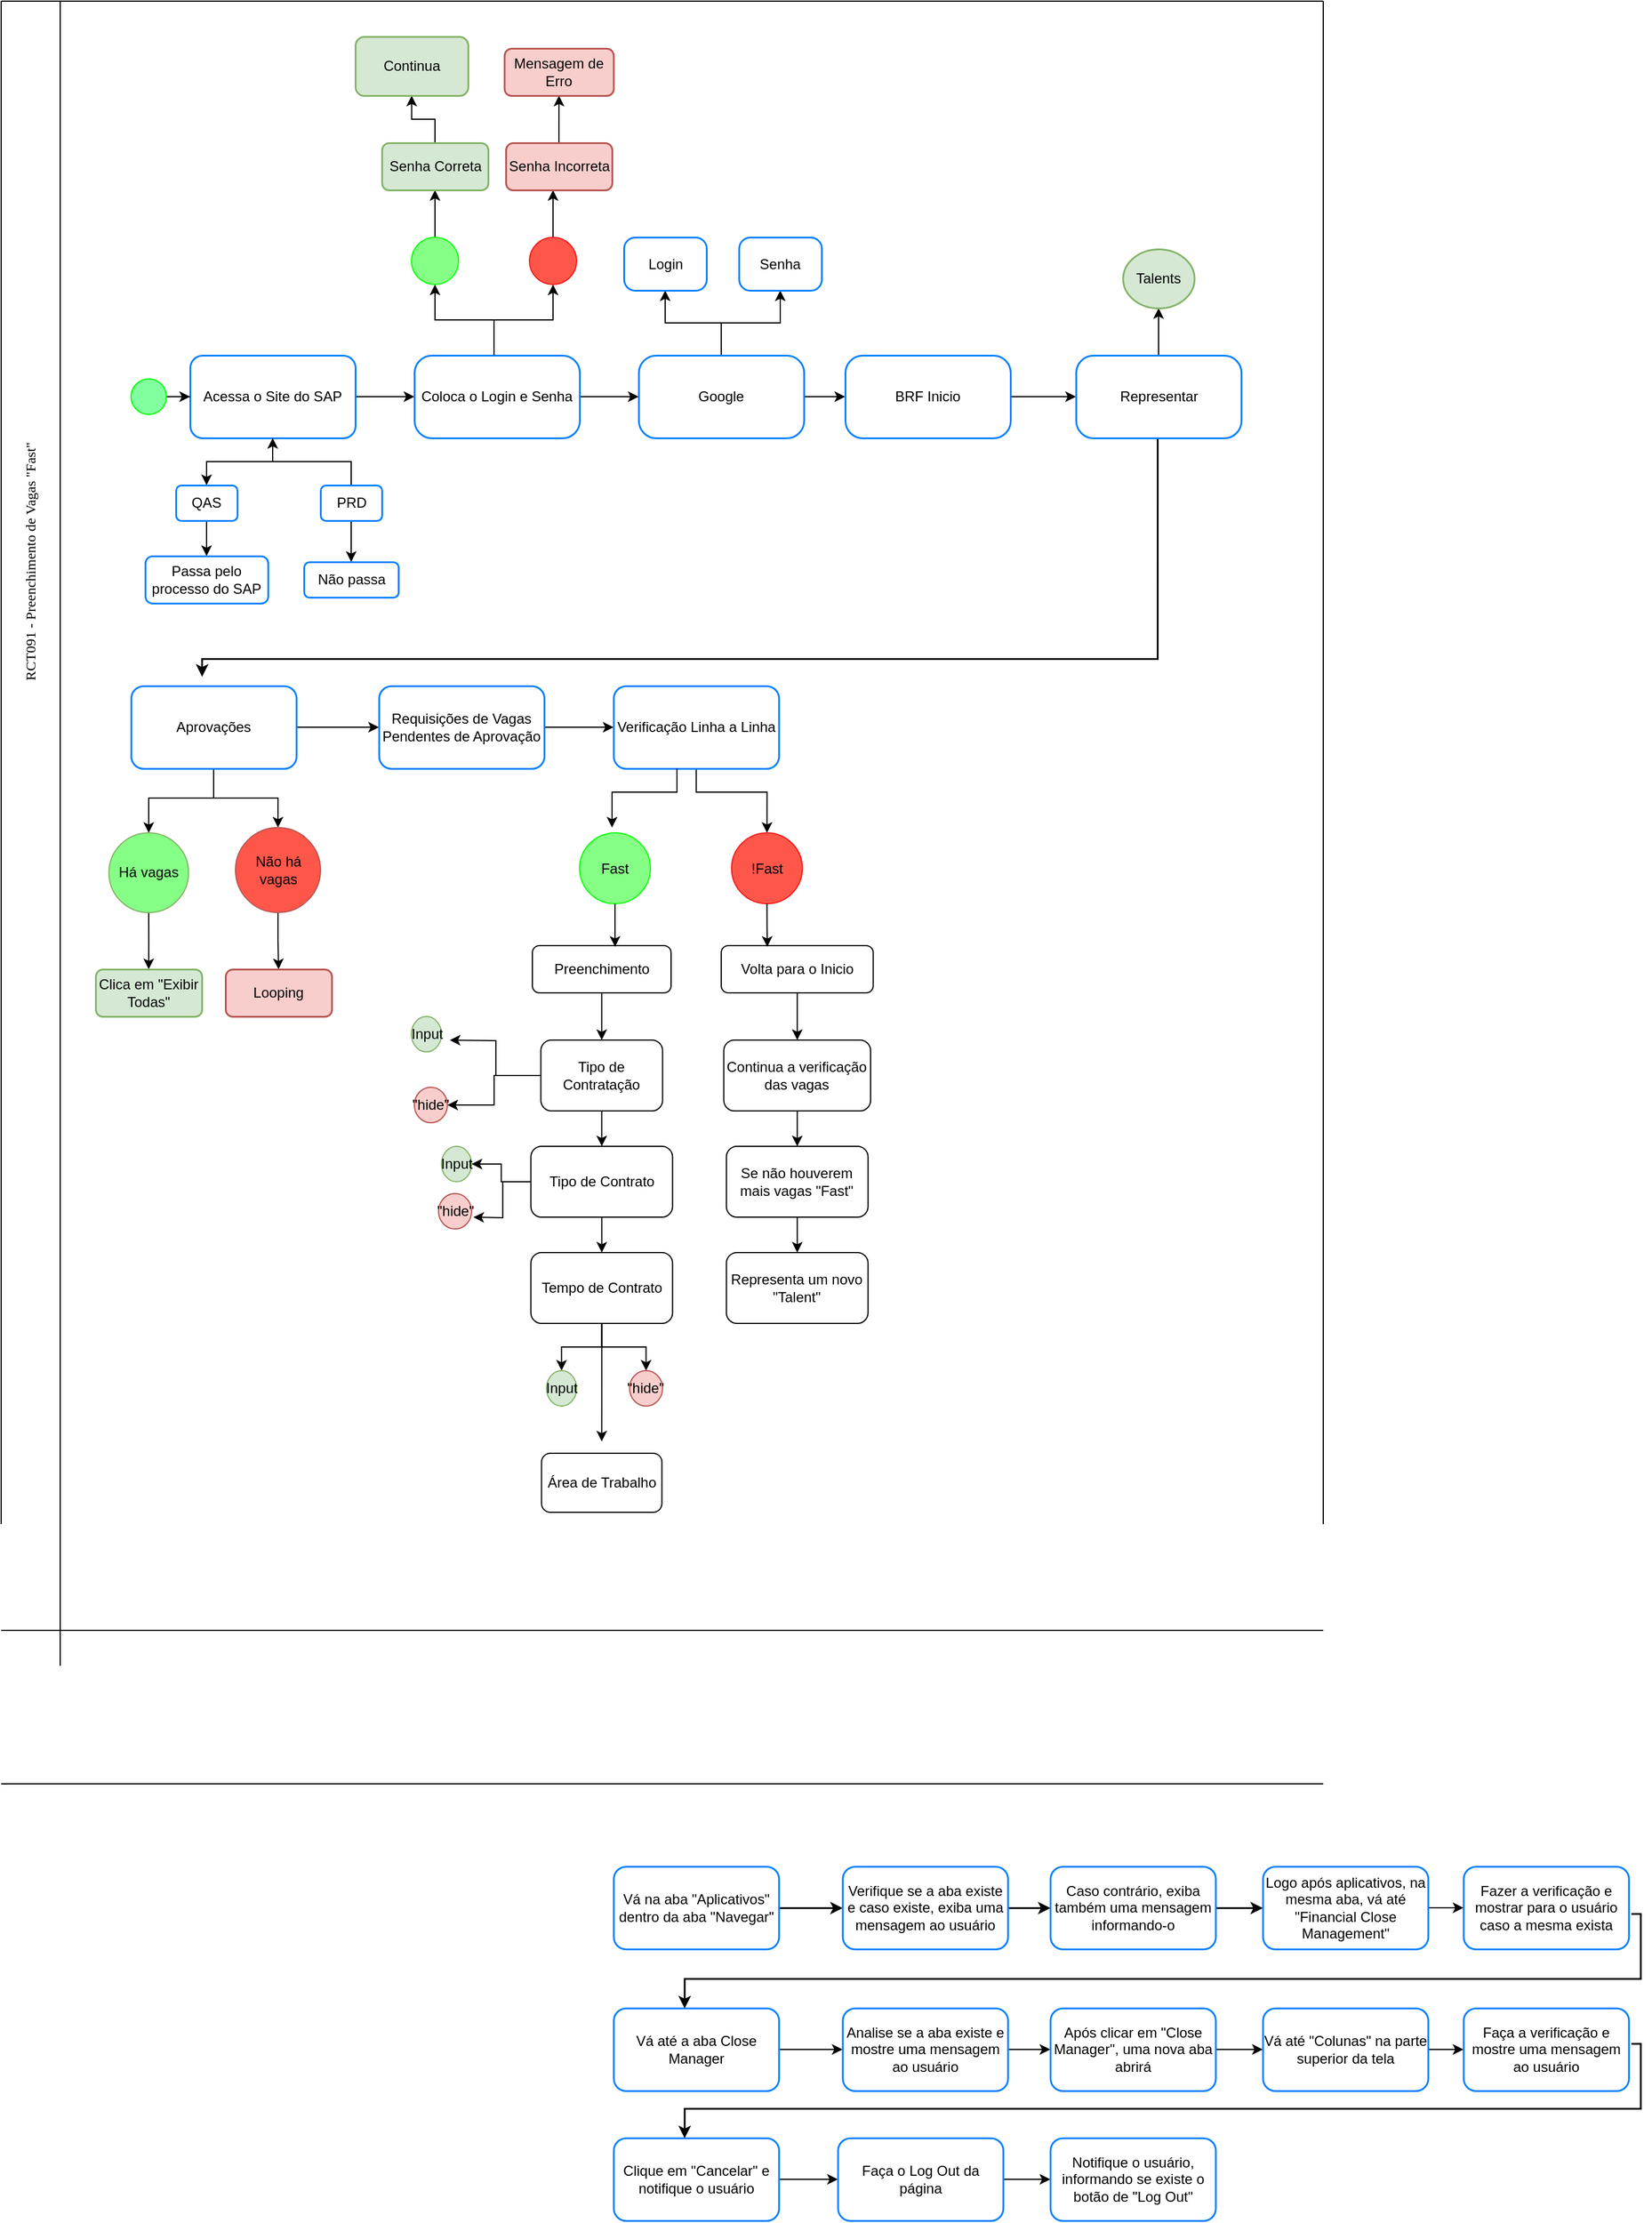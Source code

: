 <mxfile version="24.7.7">
  <diagram name="Página-1" id="-Nbuqv1Fr_TWL1hPOY4e">
    <mxGraphModel dx="888" dy="509" grid="1" gridSize="10" guides="1" tooltips="1" connect="1" arrows="1" fold="1" page="1" pageScale="1" pageWidth="827" pageHeight="1169" math="0" shadow="0">
      <root>
        <mxCell id="0" />
        <mxCell id="1" parent="0" />
        <mxCell id="JY3O2gu2DYfYrPkbzah1-18" value="" style="edgeStyle=orthogonalEdgeStyle;rounded=0;orthogonalLoop=1;jettySize=auto;html=1;" parent="1" source="xklGR3EyqK50y4K4-iU5-1" target="xklGR3EyqK50y4K4-iU5-7" edge="1">
          <mxGeometry relative="1" as="geometry" />
        </mxCell>
        <mxCell id="TDWozbeOrlhEPRlHVsM9-8" value="" style="edgeStyle=orthogonalEdgeStyle;rounded=0;orthogonalLoop=1;jettySize=auto;html=1;" parent="1" source="xklGR3EyqK50y4K4-iU5-1" target="TDWozbeOrlhEPRlHVsM9-7" edge="1">
          <mxGeometry relative="1" as="geometry" />
        </mxCell>
        <mxCell id="xklGR3EyqK50y4K4-iU5-1" value="Acessa o Site do SAP" style="rounded=1;whiteSpace=wrap;html=1;strokeColor=#007FFF;strokeWidth=1.5;" parent="1" vertex="1">
          <mxGeometry x="160" y="300" width="140" height="70" as="geometry" />
        </mxCell>
        <mxCell id="JY3O2gu2DYfYrPkbzah1-19" value="" style="edgeStyle=orthogonalEdgeStyle;rounded=0;orthogonalLoop=1;jettySize=auto;html=1;entryX=0;entryY=0.5;entryDx=0;entryDy=0;" parent="1" source="xklGR3EyqK50y4K4-iU5-7" edge="1" target="TDWozbeOrlhEPRlHVsM9-15">
          <mxGeometry relative="1" as="geometry">
            <mxPoint x="530" y="335" as="targetPoint" />
          </mxGeometry>
        </mxCell>
        <mxCell id="xklGR3EyqK50y4K4-iU5-7" value="Coloca o Login e Senha" style="rounded=1;whiteSpace=wrap;html=1;strokeColor=#007FFF;strokeWidth=1.5;arcSize=21;" parent="1" vertex="1">
          <mxGeometry x="350" y="300" width="140" height="70" as="geometry" />
        </mxCell>
        <mxCell id="JY3O2gu2DYfYrPkbzah1-74" style="edgeStyle=orthogonalEdgeStyle;rounded=0;orthogonalLoop=1;jettySize=auto;html=1;entryX=0.5;entryY=1;entryDx=0;entryDy=0;" parent="1" target="JY3O2gu2DYfYrPkbzah1-73" edge="1">
          <mxGeometry relative="1" as="geometry">
            <Array as="points">
              <mxPoint x="417.5" y="270" />
              <mxPoint x="367.5" y="270" />
            </Array>
            <mxPoint x="417.5" y="300" as="sourcePoint" />
          </mxGeometry>
        </mxCell>
        <mxCell id="xklGR3EyqK50y4K4-iU5-19" value="" style="edgeStyle=orthogonalEdgeStyle;rounded=0;orthogonalLoop=1;jettySize=auto;html=1;strokeColor=#000000;strokeWidth=1.5;" parent="1" source="xklGR3EyqK50y4K4-iU5-15" target="xklGR3EyqK50y4K4-iU5-18" edge="1">
          <mxGeometry relative="1" as="geometry" />
        </mxCell>
        <mxCell id="xklGR3EyqK50y4K4-iU5-15" value="Vá na aba &quot;Aplicativos&quot; dentro da aba &quot;Navegar&quot;" style="rounded=1;whiteSpace=wrap;html=1;strokeColor=#007FFF;strokeWidth=1.5;" parent="1" vertex="1">
          <mxGeometry x="518.75" y="1580" width="140" height="70" as="geometry" />
        </mxCell>
        <mxCell id="xklGR3EyqK50y4K4-iU5-21" value="" style="edgeStyle=orthogonalEdgeStyle;rounded=0;orthogonalLoop=1;jettySize=auto;html=1;strokeColor=#000000;strokeWidth=1.5;" parent="1" source="xklGR3EyqK50y4K4-iU5-18" target="xklGR3EyqK50y4K4-iU5-20" edge="1">
          <mxGeometry relative="1" as="geometry" />
        </mxCell>
        <mxCell id="xklGR3EyqK50y4K4-iU5-18" value="Verifique se a aba existe e caso existe, exiba uma mensagem ao usuário" style="rounded=1;whiteSpace=wrap;html=1;strokeColor=#007FFF;strokeWidth=1.5;" parent="1" vertex="1">
          <mxGeometry x="712.75" y="1580" width="140" height="70" as="geometry" />
        </mxCell>
        <mxCell id="xklGR3EyqK50y4K4-iU5-25" value="" style="edgeStyle=orthogonalEdgeStyle;rounded=0;orthogonalLoop=1;jettySize=auto;html=1;strokeColor=#000000;strokeWidth=1.5;" parent="1" source="xklGR3EyqK50y4K4-iU5-20" target="xklGR3EyqK50y4K4-iU5-24" edge="1">
          <mxGeometry relative="1" as="geometry" />
        </mxCell>
        <mxCell id="xklGR3EyqK50y4K4-iU5-20" value="Caso contrário, exiba também uma mensagem informando-o" style="rounded=1;whiteSpace=wrap;html=1;strokeColor=#007FFF;strokeWidth=1.5;" parent="1" vertex="1">
          <mxGeometry x="888.75" y="1580" width="140" height="70" as="geometry" />
        </mxCell>
        <mxCell id="btMj1ztMAgMaOOfJKISs-79" value="" style="edgeStyle=orthogonalEdgeStyle;rounded=0;orthogonalLoop=1;jettySize=auto;html=1;" parent="1" source="xklGR3EyqK50y4K4-iU5-24" target="xklGR3EyqK50y4K4-iU5-26" edge="1">
          <mxGeometry relative="1" as="geometry" />
        </mxCell>
        <mxCell id="xklGR3EyqK50y4K4-iU5-24" value="Logo após aplicativos, na mesma aba, vá até &quot;Financial Close Management&quot;" style="rounded=1;whiteSpace=wrap;html=1;strokeColor=#007FFF;strokeWidth=1.5;" parent="1" vertex="1">
          <mxGeometry x="1068.75" y="1580" width="140" height="70" as="geometry" />
        </mxCell>
        <mxCell id="xklGR3EyqK50y4K4-iU5-26" value="Fazer a verificação e mostrar para o usuário caso a mesma exista" style="rounded=1;whiteSpace=wrap;html=1;strokeColor=#007FFF;strokeWidth=1.5;" parent="1" vertex="1">
          <mxGeometry x="1238.75" y="1580" width="140" height="70" as="geometry" />
        </mxCell>
        <mxCell id="btMj1ztMAgMaOOfJKISs-73" value="" style="edgeStyle=orthogonalEdgeStyle;rounded=0;orthogonalLoop=1;jettySize=auto;html=1;" parent="1" source="xklGR3EyqK50y4K4-iU5-28" target="btMj1ztMAgMaOOfJKISs-72" edge="1">
          <mxGeometry relative="1" as="geometry" />
        </mxCell>
        <mxCell id="xklGR3EyqK50y4K4-iU5-28" value="Vá até a aba Close Manager" style="rounded=1;whiteSpace=wrap;html=1;strokeColor=#007FFF;strokeWidth=1.5;" parent="1" vertex="1">
          <mxGeometry x="518.75" y="1700" width="140" height="70" as="geometry" />
        </mxCell>
        <mxCell id="xklGR3EyqK50y4K4-iU5-48" style="edgeStyle=orthogonalEdgeStyle;rounded=0;orthogonalLoop=1;jettySize=auto;html=1;strokeWidth=1.5;" parent="1" edge="1">
          <mxGeometry relative="1" as="geometry">
            <mxPoint x="578.75" y="1700" as="targetPoint" />
            <mxPoint x="1380.75" y="1620" as="sourcePoint" />
            <Array as="points">
              <mxPoint x="1388.75" y="1620" />
              <mxPoint x="1388.75" y="1675" />
              <mxPoint x="578.75" y="1675" />
            </Array>
          </mxGeometry>
        </mxCell>
        <mxCell id="btMj1ztMAgMaOOfJKISs-3" value="" style="endArrow=none;html=1;rounded=0;" parent="1" edge="1">
          <mxGeometry width="50" height="50" relative="1" as="geometry">
            <mxPoint x="50" y="430" as="sourcePoint" />
            <mxPoint x="50" as="targetPoint" />
          </mxGeometry>
        </mxCell>
        <mxCell id="btMj1ztMAgMaOOfJKISs-5" value="RCT091 - Preenchimento de Vagas &quot;Fast&quot;" style="text;html=1;align=center;verticalAlign=middle;resizable=0;points=[];autosize=1;strokeColor=none;fillColor=none;rotation=270;fontStyle=0;fontFamily=Verdana;" parent="1" vertex="1">
          <mxGeometry x="-110" y="460" width="270" height="30" as="geometry" />
        </mxCell>
        <mxCell id="btMj1ztMAgMaOOfJKISs-10" value="" style="endArrow=none;html=1;rounded=0;" parent="1" edge="1">
          <mxGeometry width="50" height="50" relative="1" as="geometry">
            <mxPoint x="1120" as="sourcePoint" />
            <mxPoint as="targetPoint" />
          </mxGeometry>
        </mxCell>
        <mxCell id="btMj1ztMAgMaOOfJKISs-11" value="" style="endArrow=none;html=1;rounded=0;" parent="1" edge="1">
          <mxGeometry width="50" height="50" relative="1" as="geometry">
            <mxPoint y="430" as="sourcePoint" />
            <mxPoint as="targetPoint" />
          </mxGeometry>
        </mxCell>
        <mxCell id="btMj1ztMAgMaOOfJKISs-37" value="" style="endArrow=none;html=1;rounded=0;" parent="1" edge="1">
          <mxGeometry width="50" height="50" relative="1" as="geometry">
            <mxPoint x="50" y="980" as="sourcePoint" />
            <mxPoint x="50" y="430" as="targetPoint" />
          </mxGeometry>
        </mxCell>
        <mxCell id="btMj1ztMAgMaOOfJKISs-40" value="" style="endArrow=none;html=1;rounded=0;" parent="1" edge="1">
          <mxGeometry width="50" height="50" relative="1" as="geometry">
            <mxPoint y="860" as="sourcePoint" />
            <mxPoint y="430" as="targetPoint" />
          </mxGeometry>
        </mxCell>
        <mxCell id="btMj1ztMAgMaOOfJKISs-71" value="" style="edgeStyle=orthogonalEdgeStyle;rounded=0;orthogonalLoop=1;jettySize=auto;html=1;" parent="1" source="btMj1ztMAgMaOOfJKISs-70" target="xklGR3EyqK50y4K4-iU5-1" edge="1">
          <mxGeometry relative="1" as="geometry" />
        </mxCell>
        <mxCell id="btMj1ztMAgMaOOfJKISs-70" value="" style="ellipse;whiteSpace=wrap;html=1;aspect=fixed;fillColor=#82FF9F;strokeColor=#00FF00;" parent="1" vertex="1">
          <mxGeometry x="110" y="320" width="30" height="30" as="geometry" />
        </mxCell>
        <mxCell id="btMj1ztMAgMaOOfJKISs-77" value="" style="edgeStyle=orthogonalEdgeStyle;rounded=0;orthogonalLoop=1;jettySize=auto;html=1;" parent="1" source="btMj1ztMAgMaOOfJKISs-72" target="btMj1ztMAgMaOOfJKISs-76" edge="1">
          <mxGeometry relative="1" as="geometry" />
        </mxCell>
        <mxCell id="btMj1ztMAgMaOOfJKISs-72" value="Analise se a aba existe e mostre uma mensagem ao usuário" style="rounded=1;whiteSpace=wrap;html=1;strokeColor=#007FFF;strokeWidth=1.5;" parent="1" vertex="1">
          <mxGeometry x="712.75" y="1700" width="140" height="70" as="geometry" />
        </mxCell>
        <mxCell id="LS8SCWTit5LCr3YZE1ZI-2" value="" style="edgeStyle=orthogonalEdgeStyle;rounded=0;orthogonalLoop=1;jettySize=auto;html=1;" parent="1" source="btMj1ztMAgMaOOfJKISs-76" target="LS8SCWTit5LCr3YZE1ZI-1" edge="1">
          <mxGeometry relative="1" as="geometry" />
        </mxCell>
        <mxCell id="btMj1ztMAgMaOOfJKISs-76" value="Após clicar em &quot;Close Manager&quot;, uma nova aba abrirá" style="rounded=1;whiteSpace=wrap;html=1;strokeColor=#007FFF;strokeWidth=1.5;" parent="1" vertex="1">
          <mxGeometry x="888.75" y="1700" width="140" height="70" as="geometry" />
        </mxCell>
        <mxCell id="btMj1ztMAgMaOOfJKISs-104" value="" style="endArrow=none;html=1;rounded=0;" parent="1" edge="1">
          <mxGeometry width="50" height="50" relative="1" as="geometry">
            <mxPoint x="50" y="1410" as="sourcePoint" />
            <mxPoint x="50" y="980" as="targetPoint" />
          </mxGeometry>
        </mxCell>
        <mxCell id="btMj1ztMAgMaOOfJKISs-107" value="" style="endArrow=none;html=1;rounded=0;" parent="1" edge="1">
          <mxGeometry width="50" height="50" relative="1" as="geometry">
            <mxPoint x="-8.882e-16" y="1290" as="sourcePoint" />
            <mxPoint x="-8.882e-16" y="860" as="targetPoint" />
          </mxGeometry>
        </mxCell>
        <mxCell id="btMj1ztMAgMaOOfJKISs-108" value="" style="endArrow=none;html=1;rounded=0;" parent="1" edge="1">
          <mxGeometry width="50" height="50" relative="1" as="geometry">
            <mxPoint x="1120" y="1290" as="sourcePoint" />
            <mxPoint x="1120" as="targetPoint" />
          </mxGeometry>
        </mxCell>
        <mxCell id="btMj1ztMAgMaOOfJKISs-109" value="" style="endArrow=none;html=1;rounded=0;" parent="1" edge="1">
          <mxGeometry width="50" height="50" relative="1" as="geometry">
            <mxPoint x="1120" y="1510" as="sourcePoint" />
            <mxPoint x="-8.882e-16" y="1510" as="targetPoint" />
          </mxGeometry>
        </mxCell>
        <mxCell id="btMj1ztMAgMaOOfJKISs-110" value="" style="endArrow=none;html=1;rounded=0;" parent="1" edge="1">
          <mxGeometry width="50" height="50" relative="1" as="geometry">
            <mxPoint x="1120" y="1380" as="sourcePoint" />
            <mxPoint x="-8.882e-16" y="1380" as="targetPoint" />
          </mxGeometry>
        </mxCell>
        <mxCell id="LS8SCWTit5LCr3YZE1ZI-4" value="" style="edgeStyle=orthogonalEdgeStyle;rounded=0;orthogonalLoop=1;jettySize=auto;html=1;" parent="1" source="LS8SCWTit5LCr3YZE1ZI-1" target="LS8SCWTit5LCr3YZE1ZI-3" edge="1">
          <mxGeometry relative="1" as="geometry" />
        </mxCell>
        <mxCell id="LS8SCWTit5LCr3YZE1ZI-1" value="Vá até &quot;Colunas&quot; na parte superior da tela" style="rounded=1;whiteSpace=wrap;html=1;strokeColor=#007FFF;strokeWidth=1.5;" parent="1" vertex="1">
          <mxGeometry x="1068.75" y="1700" width="140" height="70" as="geometry" />
        </mxCell>
        <mxCell id="LS8SCWTit5LCr3YZE1ZI-3" value="Faça a verificação e mostre uma mensagem ao usuário" style="rounded=1;whiteSpace=wrap;html=1;strokeColor=#007FFF;strokeWidth=1.5;" parent="1" vertex="1">
          <mxGeometry x="1238.75" y="1700" width="140" height="70" as="geometry" />
        </mxCell>
        <mxCell id="LS8SCWTit5LCr3YZE1ZI-17" value="" style="edgeStyle=orthogonalEdgeStyle;rounded=0;orthogonalLoop=1;jettySize=auto;html=1;" parent="1" source="LS8SCWTit5LCr3YZE1ZI-5" target="LS8SCWTit5LCr3YZE1ZI-14" edge="1">
          <mxGeometry relative="1" as="geometry" />
        </mxCell>
        <mxCell id="LS8SCWTit5LCr3YZE1ZI-5" value="Clique em &quot;Cancelar&quot; e notifique o usuário" style="rounded=1;whiteSpace=wrap;html=1;strokeColor=#007FFF;strokeWidth=1.5;" parent="1" vertex="1">
          <mxGeometry x="518.75" y="1810" width="140" height="70" as="geometry" />
        </mxCell>
        <mxCell id="LS8SCWTit5LCr3YZE1ZI-6" style="edgeStyle=orthogonalEdgeStyle;rounded=0;orthogonalLoop=1;jettySize=auto;html=1;strokeWidth=1.5;" parent="1" edge="1">
          <mxGeometry relative="1" as="geometry">
            <mxPoint x="578.75" y="1810" as="targetPoint" />
            <mxPoint x="1380.75" y="1730" as="sourcePoint" />
            <Array as="points">
              <mxPoint x="1388.75" y="1730" />
              <mxPoint x="1388.75" y="1785" />
              <mxPoint x="578.75" y="1785" />
            </Array>
          </mxGeometry>
        </mxCell>
        <mxCell id="LS8SCWTit5LCr3YZE1ZI-19" value="" style="edgeStyle=orthogonalEdgeStyle;rounded=0;orthogonalLoop=1;jettySize=auto;html=1;" parent="1" source="LS8SCWTit5LCr3YZE1ZI-14" target="LS8SCWTit5LCr3YZE1ZI-15" edge="1">
          <mxGeometry relative="1" as="geometry" />
        </mxCell>
        <mxCell id="LS8SCWTit5LCr3YZE1ZI-14" value="Faça o Log Out da página" style="rounded=1;whiteSpace=wrap;html=1;strokeColor=#007FFF;strokeWidth=1.5;" parent="1" vertex="1">
          <mxGeometry x="708.75" y="1810" width="140" height="70" as="geometry" />
        </mxCell>
        <mxCell id="LS8SCWTit5LCr3YZE1ZI-15" value="Notifique o usuário, informando se existe o botão de &quot;Log Out&quot;" style="rounded=1;whiteSpace=wrap;html=1;strokeColor=#007FFF;strokeWidth=1.5;" parent="1" vertex="1">
          <mxGeometry x="888.75" y="1810" width="140" height="70" as="geometry" />
        </mxCell>
        <mxCell id="JY3O2gu2DYfYrPkbzah1-8" style="edgeStyle=orthogonalEdgeStyle;rounded=0;orthogonalLoop=1;jettySize=auto;html=1;strokeWidth=1.5;entryX=0.429;entryY=0;entryDx=0;entryDy=0;entryPerimeter=0;exitX=0.693;exitY=0.971;exitDx=0;exitDy=0;exitPerimeter=0;" parent="1" edge="1">
          <mxGeometry relative="1" as="geometry">
            <mxPoint x="170" y="572.03" as="targetPoint" />
            <mxPoint x="979.52" y="370" as="sourcePoint" />
            <Array as="points">
              <mxPoint x="980" y="557" />
              <mxPoint x="170" y="557" />
            </Array>
          </mxGeometry>
        </mxCell>
        <mxCell id="JY3O2gu2DYfYrPkbzah1-76" value="" style="edgeStyle=orthogonalEdgeStyle;rounded=0;orthogonalLoop=1;jettySize=auto;html=1;" parent="1" source="JY3O2gu2DYfYrPkbzah1-73" target="JY3O2gu2DYfYrPkbzah1-75" edge="1">
          <mxGeometry relative="1" as="geometry" />
        </mxCell>
        <mxCell id="JY3O2gu2DYfYrPkbzah1-73" value="" style="ellipse;whiteSpace=wrap;html=1;aspect=fixed;strokeColor=#0aff0a;fillColor=#85FF85;" parent="1" vertex="1">
          <mxGeometry x="347.5" y="200" width="40" height="40" as="geometry" />
        </mxCell>
        <mxCell id="TDWozbeOrlhEPRlHVsM9-6" value="" style="edgeStyle=orthogonalEdgeStyle;rounded=0;orthogonalLoop=1;jettySize=auto;html=1;" parent="1" source="JY3O2gu2DYfYrPkbzah1-75" target="TDWozbeOrlhEPRlHVsM9-5" edge="1">
          <mxGeometry relative="1" as="geometry" />
        </mxCell>
        <mxCell id="JY3O2gu2DYfYrPkbzah1-75" value="Senha Correta" style="whiteSpace=wrap;html=1;strokeColor=#82b366;rounded=1;strokeWidth=1.5;fillColor=#d5e8d4;" parent="1" vertex="1">
          <mxGeometry x="322.5" y="120" width="90" height="40" as="geometry" />
        </mxCell>
        <mxCell id="JY3O2gu2DYfYrPkbzah1-78" style="edgeStyle=orthogonalEdgeStyle;rounded=0;orthogonalLoop=1;jettySize=auto;html=1;" parent="1" edge="1">
          <mxGeometry relative="1" as="geometry">
            <mxPoint x="417.5" y="300" as="sourcePoint" />
            <mxPoint x="467.5" y="240" as="targetPoint" />
            <Array as="points">
              <mxPoint x="417.5" y="270" />
              <mxPoint x="467.5" y="270" />
              <mxPoint x="467.5" y="240" />
            </Array>
          </mxGeometry>
        </mxCell>
        <mxCell id="JY3O2gu2DYfYrPkbzah1-88" value="" style="edgeStyle=orthogonalEdgeStyle;rounded=0;orthogonalLoop=1;jettySize=auto;html=1;" parent="1" source="JY3O2gu2DYfYrPkbzah1-86" target="JY3O2gu2DYfYrPkbzah1-87" edge="1">
          <mxGeometry relative="1" as="geometry">
            <Array as="points">
              <mxPoint x="467.5" y="160" />
              <mxPoint x="467.5" y="160" />
            </Array>
          </mxGeometry>
        </mxCell>
        <mxCell id="JY3O2gu2DYfYrPkbzah1-86" value="" style="ellipse;whiteSpace=wrap;html=1;aspect=fixed;strokeColor=#f71818;fillColor=#FF564A;" parent="1" vertex="1">
          <mxGeometry x="447.5" y="200" width="40" height="40" as="geometry" />
        </mxCell>
        <mxCell id="TDWozbeOrlhEPRlHVsM9-2" value="" style="edgeStyle=orthogonalEdgeStyle;rounded=0;orthogonalLoop=1;jettySize=auto;html=1;" parent="1" source="JY3O2gu2DYfYrPkbzah1-87" target="TDWozbeOrlhEPRlHVsM9-1" edge="1">
          <mxGeometry relative="1" as="geometry" />
        </mxCell>
        <mxCell id="JY3O2gu2DYfYrPkbzah1-87" value="Senha Incorreta" style="whiteSpace=wrap;html=1;strokeColor=#b85450;rounded=1;strokeWidth=1.5;fillColor=#f8cecc;" parent="1" vertex="1">
          <mxGeometry x="427.5" y="120" width="90" height="40" as="geometry" />
        </mxCell>
        <mxCell id="JY3O2gu2DYfYrPkbzah1-127" value="" style="edgeStyle=orthogonalEdgeStyle;rounded=0;orthogonalLoop=1;jettySize=auto;html=1;entryX=0.5;entryY=0;entryDx=0;entryDy=0;" parent="1" source="JY3O2gu2DYfYrPkbzah1-129" target="JY3O2gu2DYfYrPkbzah1-131" edge="1">
          <mxGeometry relative="1" as="geometry">
            <mxPoint x="180" y="670" as="targetPoint" />
            <Array as="points">
              <mxPoint x="180" y="675" />
              <mxPoint x="125" y="675" />
            </Array>
          </mxGeometry>
        </mxCell>
        <mxCell id="JY3O2gu2DYfYrPkbzah1-128" value="" style="edgeStyle=orthogonalEdgeStyle;rounded=0;orthogonalLoop=1;jettySize=auto;html=1;" parent="1" source="JY3O2gu2DYfYrPkbzah1-129" target="JY3O2gu2DYfYrPkbzah1-133" edge="1">
          <mxGeometry relative="1" as="geometry" />
        </mxCell>
        <mxCell id="JY3O2gu2DYfYrPkbzah1-154" value="" style="edgeStyle=orthogonalEdgeStyle;rounded=0;orthogonalLoop=1;jettySize=auto;html=1;" parent="1" source="JY3O2gu2DYfYrPkbzah1-129" target="JY3O2gu2DYfYrPkbzah1-147" edge="1">
          <mxGeometry relative="1" as="geometry" />
        </mxCell>
        <mxCell id="JY3O2gu2DYfYrPkbzah1-129" value="Aprovações" style="rounded=1;whiteSpace=wrap;html=1;strokeColor=#007FFF;strokeWidth=1.5;" parent="1" vertex="1">
          <mxGeometry x="110" y="580" width="140" height="70" as="geometry" />
        </mxCell>
        <mxCell id="JY3O2gu2DYfYrPkbzah1-130" value="" style="edgeStyle=orthogonalEdgeStyle;rounded=0;orthogonalLoop=1;jettySize=auto;html=1;" parent="1" source="JY3O2gu2DYfYrPkbzah1-131" target="JY3O2gu2DYfYrPkbzah1-134" edge="1">
          <mxGeometry relative="1" as="geometry" />
        </mxCell>
        <mxCell id="JY3O2gu2DYfYrPkbzah1-131" value="Há vagas" style="ellipse;whiteSpace=wrap;html=1;aspect=fixed;strokeColor=#82b366;fillColor=#85FF85;" parent="1" vertex="1">
          <mxGeometry x="91.25" y="704.5" width="67.5" height="67.5" as="geometry" />
        </mxCell>
        <mxCell id="JY3O2gu2DYfYrPkbzah1-132" value="" style="edgeStyle=orthogonalEdgeStyle;rounded=0;orthogonalLoop=1;jettySize=auto;html=1;" parent="1" source="JY3O2gu2DYfYrPkbzah1-133" target="JY3O2gu2DYfYrPkbzah1-135" edge="1">
          <mxGeometry relative="1" as="geometry" />
        </mxCell>
        <mxCell id="JY3O2gu2DYfYrPkbzah1-133" value="Não há vagas" style="ellipse;whiteSpace=wrap;html=1;aspect=fixed;strokeColor=#b85450;fillColor=#FF564A;" parent="1" vertex="1">
          <mxGeometry x="198.5" y="700" width="72" height="72" as="geometry" />
        </mxCell>
        <mxCell id="JY3O2gu2DYfYrPkbzah1-134" value="Clica em &quot;Exibir Todas&quot;" style="whiteSpace=wrap;html=1;strokeColor=#82b366;rounded=1;strokeWidth=1.5;fillColor=#d5e8d4;" parent="1" vertex="1">
          <mxGeometry x="80" y="820" width="90" height="40" as="geometry" />
        </mxCell>
        <mxCell id="JY3O2gu2DYfYrPkbzah1-135" value="Looping" style="whiteSpace=wrap;html=1;strokeColor=#b85450;rounded=1;strokeWidth=1.5;fillColor=#f8cecc;" parent="1" vertex="1">
          <mxGeometry x="190" y="820" width="90" height="40" as="geometry" />
        </mxCell>
        <mxCell id="JY3O2gu2DYfYrPkbzah1-164" value="" style="edgeStyle=orthogonalEdgeStyle;rounded=0;orthogonalLoop=1;jettySize=auto;html=1;" parent="1" source="JY3O2gu2DYfYrPkbzah1-147" target="JY3O2gu2DYfYrPkbzah1-157" edge="1">
          <mxGeometry relative="1" as="geometry" />
        </mxCell>
        <mxCell id="JY3O2gu2DYfYrPkbzah1-147" value="Requisições de Vagas Pendentes de Aprovação" style="rounded=1;whiteSpace=wrap;html=1;strokeColor=#007FFF;strokeWidth=1.5;" parent="1" vertex="1">
          <mxGeometry x="320" y="580" width="140" height="70" as="geometry" />
        </mxCell>
        <mxCell id="uXOGj-ns_3lGIniRIJfZ-25" style="edgeStyle=orthogonalEdgeStyle;rounded=0;orthogonalLoop=1;jettySize=auto;html=1;entryX=0.5;entryY=0;entryDx=0;entryDy=0;" edge="1" parent="1" source="JY3O2gu2DYfYrPkbzah1-157" target="JY3O2gu2DYfYrPkbzah1-161">
          <mxGeometry relative="1" as="geometry">
            <Array as="points">
              <mxPoint x="589" y="670" />
              <mxPoint x="649" y="670" />
            </Array>
          </mxGeometry>
        </mxCell>
        <mxCell id="JY3O2gu2DYfYrPkbzah1-157" value="Verificação Linha a Linha" style="rounded=1;whiteSpace=wrap;html=1;strokeColor=#007FFF;strokeWidth=1.5;" parent="1" vertex="1">
          <mxGeometry x="518.75" y="580" width="140" height="70" as="geometry" />
        </mxCell>
        <mxCell id="JY3O2gu2DYfYrPkbzah1-159" value="Fast" style="ellipse;whiteSpace=wrap;html=1;aspect=fixed;strokeColor=#0aff0a;fillColor=#85FF85;" parent="1" vertex="1">
          <mxGeometry x="490" y="704.5" width="60" height="60" as="geometry" />
        </mxCell>
        <mxCell id="JY3O2gu2DYfYrPkbzah1-161" value="!Fast" style="ellipse;whiteSpace=wrap;html=1;aspect=fixed;strokeColor=#f71818;fillColor=#FF564A;" parent="1" vertex="1">
          <mxGeometry x="618.75" y="704.5" width="60" height="60" as="geometry" />
        </mxCell>
        <mxCell id="JY3O2gu2DYfYrPkbzah1-165" value="" style="edgeStyle=orthogonalEdgeStyle;rounded=0;orthogonalLoop=1;jettySize=auto;html=1;entryX=0.5;entryY=0;entryDx=0;entryDy=0;" parent="1" edge="1">
          <mxGeometry relative="1" as="geometry">
            <mxPoint x="517.5" y="700" as="targetPoint" />
            <Array as="points">
              <mxPoint x="573" y="670" />
              <mxPoint x="518" y="670" />
            </Array>
            <mxPoint x="572.5" y="650" as="sourcePoint" />
          </mxGeometry>
        </mxCell>
        <mxCell id="TDWozbeOrlhEPRlHVsM9-1" value="Mensagem de Erro" style="whiteSpace=wrap;html=1;fillColor=#f8cecc;strokeColor=#b85450;rounded=1;strokeWidth=1.5;" parent="1" vertex="1">
          <mxGeometry x="426.25" y="40" width="92.5" height="40" as="geometry" />
        </mxCell>
        <mxCell id="TDWozbeOrlhEPRlHVsM9-5" value="Continua" style="whiteSpace=wrap;html=1;fillColor=#d5e8d4;strokeColor=#82b366;rounded=1;strokeWidth=1.5;" parent="1" vertex="1">
          <mxGeometry x="300" y="30" width="95.5" height="50" as="geometry" />
        </mxCell>
        <mxCell id="TDWozbeOrlhEPRlHVsM9-12" value="" style="edgeStyle=orthogonalEdgeStyle;rounded=0;orthogonalLoop=1;jettySize=auto;html=1;" parent="1" source="TDWozbeOrlhEPRlHVsM9-7" target="TDWozbeOrlhEPRlHVsM9-11" edge="1">
          <mxGeometry relative="1" as="geometry" />
        </mxCell>
        <mxCell id="TDWozbeOrlhEPRlHVsM9-7" value="QAS" style="whiteSpace=wrap;html=1;strokeColor=#007FFF;rounded=1;strokeWidth=1.5;" parent="1" vertex="1">
          <mxGeometry x="148" y="410" width="52" height="30" as="geometry" />
        </mxCell>
        <mxCell id="TDWozbeOrlhEPRlHVsM9-10" style="edgeStyle=orthogonalEdgeStyle;rounded=0;orthogonalLoop=1;jettySize=auto;html=1;entryX=0.5;entryY=1;entryDx=0;entryDy=0;" parent="1" source="TDWozbeOrlhEPRlHVsM9-9" target="xklGR3EyqK50y4K4-iU5-1" edge="1">
          <mxGeometry relative="1" as="geometry" />
        </mxCell>
        <mxCell id="TDWozbeOrlhEPRlHVsM9-14" value="" style="edgeStyle=orthogonalEdgeStyle;rounded=0;orthogonalLoop=1;jettySize=auto;html=1;" parent="1" source="TDWozbeOrlhEPRlHVsM9-9" target="TDWozbeOrlhEPRlHVsM9-13" edge="1">
          <mxGeometry relative="1" as="geometry" />
        </mxCell>
        <mxCell id="TDWozbeOrlhEPRlHVsM9-9" value="PRD" style="whiteSpace=wrap;html=1;strokeColor=#007FFF;rounded=1;strokeWidth=1.5;" parent="1" vertex="1">
          <mxGeometry x="270.5" y="410" width="52" height="30" as="geometry" />
        </mxCell>
        <mxCell id="TDWozbeOrlhEPRlHVsM9-11" value="Passa pelo processo do SAP" style="whiteSpace=wrap;html=1;strokeColor=#007FFF;rounded=1;strokeWidth=1.5;" parent="1" vertex="1">
          <mxGeometry x="122" y="470" width="104" height="40" as="geometry" />
        </mxCell>
        <mxCell id="TDWozbeOrlhEPRlHVsM9-13" value="Não passa" style="whiteSpace=wrap;html=1;strokeColor=#007FFF;rounded=1;strokeWidth=1.5;" parent="1" vertex="1">
          <mxGeometry x="256.5" y="475" width="80" height="30" as="geometry" />
        </mxCell>
        <mxCell id="TDWozbeOrlhEPRlHVsM9-27" value="" style="edgeStyle=orthogonalEdgeStyle;rounded=0;orthogonalLoop=1;jettySize=auto;html=1;" parent="1" source="TDWozbeOrlhEPRlHVsM9-15" edge="1" target="uXOGj-ns_3lGIniRIJfZ-1">
          <mxGeometry relative="1" as="geometry">
            <mxPoint x="710" y="335" as="targetPoint" />
          </mxGeometry>
        </mxCell>
        <mxCell id="TDWozbeOrlhEPRlHVsM9-29" value="" style="edgeStyle=orthogonalEdgeStyle;rounded=0;orthogonalLoop=1;jettySize=auto;html=1;" parent="1" source="TDWozbeOrlhEPRlHVsM9-15" target="TDWozbeOrlhEPRlHVsM9-28" edge="1">
          <mxGeometry relative="1" as="geometry" />
        </mxCell>
        <mxCell id="TDWozbeOrlhEPRlHVsM9-31" style="edgeStyle=orthogonalEdgeStyle;rounded=0;orthogonalLoop=1;jettySize=auto;html=1;entryX=0.5;entryY=1;entryDx=0;entryDy=0;" parent="1" source="TDWozbeOrlhEPRlHVsM9-15" target="TDWozbeOrlhEPRlHVsM9-30" edge="1">
          <mxGeometry relative="1" as="geometry" />
        </mxCell>
        <mxCell id="TDWozbeOrlhEPRlHVsM9-15" value="Google" style="rounded=1;whiteSpace=wrap;html=1;strokeColor=#007FFF;strokeWidth=1.5;arcSize=21;" parent="1" vertex="1">
          <mxGeometry x="540" y="300" width="140" height="70" as="geometry" />
        </mxCell>
        <mxCell id="TDWozbeOrlhEPRlHVsM9-28" value="Login" style="whiteSpace=wrap;html=1;strokeColor=#007FFF;rounded=1;strokeWidth=1.5;arcSize=21;" parent="1" vertex="1">
          <mxGeometry x="527.5" y="200" width="70" height="45" as="geometry" />
        </mxCell>
        <mxCell id="TDWozbeOrlhEPRlHVsM9-30" value="Senha" style="whiteSpace=wrap;html=1;strokeColor=#007FFF;rounded=1;strokeWidth=1.5;arcSize=21;" parent="1" vertex="1">
          <mxGeometry x="625" y="200" width="70" height="45" as="geometry" />
        </mxCell>
        <mxCell id="uXOGj-ns_3lGIniRIJfZ-17" value="" style="edgeStyle=orthogonalEdgeStyle;rounded=0;orthogonalLoop=1;jettySize=auto;html=1;" edge="1" parent="1" source="uXOGj-ns_3lGIniRIJfZ-1" target="uXOGj-ns_3lGIniRIJfZ-16">
          <mxGeometry relative="1" as="geometry" />
        </mxCell>
        <mxCell id="uXOGj-ns_3lGIniRIJfZ-1" value="BRF Inicio" style="rounded=1;whiteSpace=wrap;html=1;strokeColor=#007FFF;strokeWidth=1.5;arcSize=21;" vertex="1" parent="1">
          <mxGeometry x="715" y="300" width="140" height="70" as="geometry" />
        </mxCell>
        <mxCell id="uXOGj-ns_3lGIniRIJfZ-19" value="" style="edgeStyle=orthogonalEdgeStyle;rounded=0;orthogonalLoop=1;jettySize=auto;html=1;" edge="1" parent="1" source="uXOGj-ns_3lGIniRIJfZ-16" target="uXOGj-ns_3lGIniRIJfZ-18">
          <mxGeometry relative="1" as="geometry" />
        </mxCell>
        <mxCell id="uXOGj-ns_3lGIniRIJfZ-16" value="Representar" style="rounded=1;whiteSpace=wrap;html=1;strokeColor=#007FFF;strokeWidth=1.5;arcSize=21;" vertex="1" parent="1">
          <mxGeometry x="910.5" y="300" width="140" height="70" as="geometry" />
        </mxCell>
        <mxCell id="uXOGj-ns_3lGIniRIJfZ-18" value="Talents" style="ellipse;whiteSpace=wrap;html=1;strokeColor=#82b366;rounded=1;strokeWidth=1.5;arcSize=21;fillColor=#d5e8d4;" vertex="1" parent="1">
          <mxGeometry x="950.25" y="210" width="60.5" height="50" as="geometry" />
        </mxCell>
        <mxCell id="uXOGj-ns_3lGIniRIJfZ-31" value="" style="edgeStyle=orthogonalEdgeStyle;rounded=0;orthogonalLoop=1;jettySize=auto;html=1;" edge="1" parent="1" source="uXOGj-ns_3lGIniRIJfZ-26" target="uXOGj-ns_3lGIniRIJfZ-30">
          <mxGeometry relative="1" as="geometry" />
        </mxCell>
        <mxCell id="uXOGj-ns_3lGIniRIJfZ-26" value="Preenchimento" style="rounded=1;whiteSpace=wrap;html=1;" vertex="1" parent="1">
          <mxGeometry x="450" y="800" width="117.5" height="40" as="geometry" />
        </mxCell>
        <mxCell id="uXOGj-ns_3lGIniRIJfZ-27" style="edgeStyle=orthogonalEdgeStyle;rounded=0;orthogonalLoop=1;jettySize=auto;html=1;entryX=0.596;entryY=0.025;entryDx=0;entryDy=0;entryPerimeter=0;" edge="1" parent="1" source="JY3O2gu2DYfYrPkbzah1-159" target="uXOGj-ns_3lGIniRIJfZ-26">
          <mxGeometry relative="1" as="geometry" />
        </mxCell>
        <mxCell id="uXOGj-ns_3lGIniRIJfZ-44" value="" style="edgeStyle=orthogonalEdgeStyle;rounded=0;orthogonalLoop=1;jettySize=auto;html=1;" edge="1" parent="1" source="uXOGj-ns_3lGIniRIJfZ-28" target="uXOGj-ns_3lGIniRIJfZ-34">
          <mxGeometry relative="1" as="geometry" />
        </mxCell>
        <mxCell id="uXOGj-ns_3lGIniRIJfZ-28" value="Volta para o Inicio" style="rounded=1;whiteSpace=wrap;html=1;" vertex="1" parent="1">
          <mxGeometry x="610" y="800" width="128.75" height="40" as="geometry" />
        </mxCell>
        <mxCell id="uXOGj-ns_3lGIniRIJfZ-33" value="" style="edgeStyle=orthogonalEdgeStyle;rounded=0;orthogonalLoop=1;jettySize=auto;html=1;" edge="1" parent="1" source="uXOGj-ns_3lGIniRIJfZ-30" target="uXOGj-ns_3lGIniRIJfZ-32">
          <mxGeometry relative="1" as="geometry" />
        </mxCell>
        <mxCell id="uXOGj-ns_3lGIniRIJfZ-52" value="" style="edgeStyle=orthogonalEdgeStyle;rounded=0;orthogonalLoop=1;jettySize=auto;html=1;" edge="1" parent="1" source="uXOGj-ns_3lGIniRIJfZ-30" target="uXOGj-ns_3lGIniRIJfZ-51">
          <mxGeometry relative="1" as="geometry" />
        </mxCell>
        <mxCell id="uXOGj-ns_3lGIniRIJfZ-58" style="edgeStyle=orthogonalEdgeStyle;rounded=0;orthogonalLoop=1;jettySize=auto;html=1;" edge="1" parent="1" source="uXOGj-ns_3lGIniRIJfZ-30">
          <mxGeometry relative="1" as="geometry">
            <mxPoint x="380" y="880" as="targetPoint" />
          </mxGeometry>
        </mxCell>
        <mxCell id="uXOGj-ns_3lGIniRIJfZ-30" value="Tipo de Contratação" style="whiteSpace=wrap;html=1;rounded=1;" vertex="1" parent="1">
          <mxGeometry x="457.19" y="880" width="103.13" height="60" as="geometry" />
        </mxCell>
        <mxCell id="uXOGj-ns_3lGIniRIJfZ-48" value="" style="edgeStyle=orthogonalEdgeStyle;rounded=0;orthogonalLoop=1;jettySize=auto;html=1;" edge="1" parent="1" source="uXOGj-ns_3lGIniRIJfZ-32" target="uXOGj-ns_3lGIniRIJfZ-46">
          <mxGeometry relative="1" as="geometry" />
        </mxCell>
        <mxCell id="uXOGj-ns_3lGIniRIJfZ-67" style="edgeStyle=orthogonalEdgeStyle;rounded=0;orthogonalLoop=1;jettySize=auto;html=1;" edge="1" parent="1" source="uXOGj-ns_3lGIniRIJfZ-32">
          <mxGeometry relative="1" as="geometry">
            <mxPoint x="400" y="1030" as="targetPoint" />
          </mxGeometry>
        </mxCell>
        <mxCell id="uXOGj-ns_3lGIniRIJfZ-68" style="edgeStyle=orthogonalEdgeStyle;rounded=0;orthogonalLoop=1;jettySize=auto;html=1;entryX=1;entryY=0.5;entryDx=0;entryDy=0;" edge="1" parent="1" source="uXOGj-ns_3lGIniRIJfZ-32" target="uXOGj-ns_3lGIniRIJfZ-66">
          <mxGeometry relative="1" as="geometry" />
        </mxCell>
        <mxCell id="uXOGj-ns_3lGIniRIJfZ-32" value="Tipo de Contrato" style="whiteSpace=wrap;html=1;rounded=1;" vertex="1" parent="1">
          <mxGeometry x="448.755" y="970" width="120" height="60" as="geometry" />
        </mxCell>
        <mxCell id="uXOGj-ns_3lGIniRIJfZ-45" value="" style="edgeStyle=orthogonalEdgeStyle;rounded=0;orthogonalLoop=1;jettySize=auto;html=1;" edge="1" parent="1" source="uXOGj-ns_3lGIniRIJfZ-34" target="uXOGj-ns_3lGIniRIJfZ-36">
          <mxGeometry relative="1" as="geometry" />
        </mxCell>
        <mxCell id="uXOGj-ns_3lGIniRIJfZ-34" value="Continua a verificação das vagas" style="whiteSpace=wrap;html=1;rounded=1;" vertex="1" parent="1">
          <mxGeometry x="612.18" y="880" width="124.38" height="60" as="geometry" />
        </mxCell>
        <mxCell id="uXOGj-ns_3lGIniRIJfZ-50" value="" style="edgeStyle=orthogonalEdgeStyle;rounded=0;orthogonalLoop=1;jettySize=auto;html=1;" edge="1" parent="1" source="uXOGj-ns_3lGIniRIJfZ-36" target="uXOGj-ns_3lGIniRIJfZ-49">
          <mxGeometry relative="1" as="geometry" />
        </mxCell>
        <mxCell id="uXOGj-ns_3lGIniRIJfZ-36" value="Se não houverem mais vagas &quot;Fast&quot;" style="whiteSpace=wrap;html=1;rounded=1;" vertex="1" parent="1">
          <mxGeometry x="614.375" y="970" width="120" height="60" as="geometry" />
        </mxCell>
        <mxCell id="uXOGj-ns_3lGIniRIJfZ-39" style="edgeStyle=orthogonalEdgeStyle;rounded=0;orthogonalLoop=1;jettySize=auto;html=1;entryX=0.303;entryY=0.025;entryDx=0;entryDy=0;entryPerimeter=0;" edge="1" parent="1" source="JY3O2gu2DYfYrPkbzah1-161" target="uXOGj-ns_3lGIniRIJfZ-28">
          <mxGeometry relative="1" as="geometry" />
        </mxCell>
        <mxCell id="uXOGj-ns_3lGIniRIJfZ-73" style="edgeStyle=orthogonalEdgeStyle;rounded=0;orthogonalLoop=1;jettySize=auto;html=1;entryX=0.5;entryY=0;entryDx=0;entryDy=0;" edge="1" parent="1" source="uXOGj-ns_3lGIniRIJfZ-46" target="uXOGj-ns_3lGIniRIJfZ-72">
          <mxGeometry relative="1" as="geometry" />
        </mxCell>
        <mxCell id="uXOGj-ns_3lGIniRIJfZ-74" style="edgeStyle=orthogonalEdgeStyle;rounded=0;orthogonalLoop=1;jettySize=auto;html=1;entryX=0.5;entryY=0;entryDx=0;entryDy=0;" edge="1" parent="1" source="uXOGj-ns_3lGIniRIJfZ-46" target="uXOGj-ns_3lGIniRIJfZ-71">
          <mxGeometry relative="1" as="geometry" />
        </mxCell>
        <mxCell id="uXOGj-ns_3lGIniRIJfZ-75" style="edgeStyle=orthogonalEdgeStyle;rounded=0;orthogonalLoop=1;jettySize=auto;html=1;" edge="1" parent="1" source="uXOGj-ns_3lGIniRIJfZ-46">
          <mxGeometry relative="1" as="geometry">
            <mxPoint x="508.755" y="1220.0" as="targetPoint" />
          </mxGeometry>
        </mxCell>
        <mxCell id="uXOGj-ns_3lGIniRIJfZ-46" value="Tempo de Contrato" style="whiteSpace=wrap;html=1;rounded=1;" vertex="1" parent="1">
          <mxGeometry x="448.755" y="1060" width="120" height="60" as="geometry" />
        </mxCell>
        <mxCell id="uXOGj-ns_3lGIniRIJfZ-49" value="Representa um novo &quot;Talent&quot;" style="whiteSpace=wrap;html=1;rounded=1;" vertex="1" parent="1">
          <mxGeometry x="614.365" y="1060" width="120" height="60" as="geometry" />
        </mxCell>
        <mxCell id="uXOGj-ns_3lGIniRIJfZ-51" value="&quot;hide&quot;" style="ellipse;whiteSpace=wrap;html=1;rounded=1;fillColor=#f8cecc;strokeColor=#b85450;" vertex="1" parent="1">
          <mxGeometry x="350" y="920" width="28.01" height="30" as="geometry" />
        </mxCell>
        <mxCell id="uXOGj-ns_3lGIniRIJfZ-59" value="Input" style="ellipse;whiteSpace=wrap;html=1;rounded=1;fillColor=#d5e8d4;strokeColor=#82b366;" vertex="1" parent="1">
          <mxGeometry x="347.5" y="860" width="25.51" height="30" as="geometry" />
        </mxCell>
        <mxCell id="uXOGj-ns_3lGIniRIJfZ-65" value="&quot;hide&quot;" style="ellipse;whiteSpace=wrap;html=1;rounded=1;fillColor=#f8cecc;strokeColor=#b85450;" vertex="1" parent="1">
          <mxGeometry x="370.51" y="1010" width="28.01" height="30" as="geometry" />
        </mxCell>
        <mxCell id="uXOGj-ns_3lGIniRIJfZ-66" value="Input" style="ellipse;whiteSpace=wrap;html=1;rounded=1;fillColor=#d5e8d4;strokeColor=#82b366;" vertex="1" parent="1">
          <mxGeometry x="373.01" y="970" width="25.51" height="30" as="geometry" />
        </mxCell>
        <mxCell id="uXOGj-ns_3lGIniRIJfZ-71" value="&quot;hide&quot;" style="ellipse;whiteSpace=wrap;html=1;rounded=1;fillColor=#f8cecc;strokeColor=#b85450;" vertex="1" parent="1">
          <mxGeometry x="532.31" y="1160" width="28.01" height="30" as="geometry" />
        </mxCell>
        <mxCell id="uXOGj-ns_3lGIniRIJfZ-72" value="Input" style="ellipse;whiteSpace=wrap;html=1;rounded=1;fillColor=#d5e8d4;strokeColor=#82b366;" vertex="1" parent="1">
          <mxGeometry x="461.99" y="1160" width="25.51" height="30" as="geometry" />
        </mxCell>
        <mxCell id="uXOGj-ns_3lGIniRIJfZ-76" value="Área de Trabalho" style="rounded=1;whiteSpace=wrap;html=1;" vertex="1" parent="1">
          <mxGeometry x="457.76" y="1230" width="101.99" height="50" as="geometry" />
        </mxCell>
      </root>
    </mxGraphModel>
  </diagram>
</mxfile>
